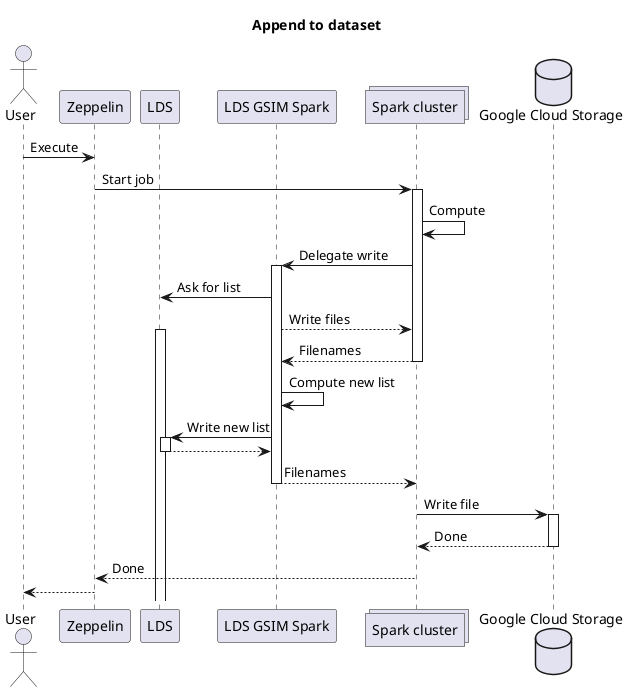 @startuml

title Append to dataset

actor User
participant "Zeppelin"
participant "LDS"
participant "LDS GSIM Spark"
collections "Spark cluster"
database "Google Cloud Storage"

User -> Zeppelin : Execute
Zeppelin -> "Spark cluster" : Start job
activate "Spark cluster"
"Spark cluster" -> "Spark cluster" : Compute
"Spark cluster" -> "LDS GSIM Spark" : Delegate write
activate "LDS GSIM Spark"
"LDS GSIM Spark" -> LDS : Ask for list
"LDS GSIM Spark" --> "Spark cluster" : Write files
activate LDS
return Filenames
"LDS GSIM Spark" -> "LDS GSIM Spark" : Compute new list
"LDS GSIM Spark" -> LDS : Write new list
activate LDS
return
return Filenames

"Spark cluster" -> "Google Cloud Storage" : Write file
activate "Google Cloud Storage"
return Done
return Done
Zeppelin --> User
@enduml